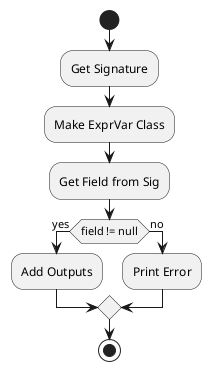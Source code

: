 @startuml
start
:Get Signature;
:Make ExprVar Class;
:Get Field from Sig;
if (field != null) then (yes)
:Add Outputs;
else (no)
:Print Error;
endif
stop
@enduml